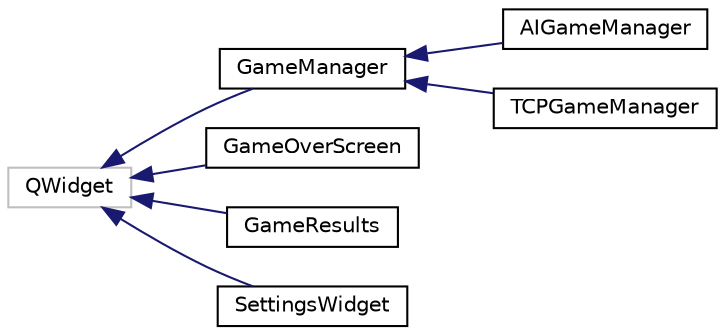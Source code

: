 digraph "Graphical Class Hierarchy"
{
  edge [fontname="Helvetica",fontsize="10",labelfontname="Helvetica",labelfontsize="10"];
  node [fontname="Helvetica",fontsize="10",shape=record];
  rankdir="LR";
  Node1 [label="QWidget",height=0.2,width=0.4,color="grey75", fillcolor="white", style="filled"];
  Node1 -> Node2 [dir="back",color="midnightblue",fontsize="10",style="solid",fontname="Helvetica"];
  Node2 [label="GameManager",height=0.2,width=0.4,color="black", fillcolor="white", style="filled",URL="$class_game_manager.html",tooltip="Class that handles game states and instanciates renderer and board. "];
  Node2 -> Node3 [dir="back",color="midnightblue",fontsize="10",style="solid",fontname="Helvetica"];
  Node3 [label="AIGameManager",height=0.2,width=0.4,color="black", fillcolor="white", style="filled",URL="$class_a_i_game_manager.html",tooltip="ai specific gamemanager "];
  Node2 -> Node4 [dir="back",color="midnightblue",fontsize="10",style="solid",fontname="Helvetica"];
  Node4 [label="TCPGameManager",height=0.2,width=0.4,color="black", fillcolor="white", style="filled",URL="$class_t_c_p_game_manager.html",tooltip="Gamemanager that handles Network game related tasks. "];
  Node1 -> Node5 [dir="back",color="midnightblue",fontsize="10",style="solid",fontname="Helvetica"];
  Node5 [label="GameOverScreen",height=0.2,width=0.4,color="black", fillcolor="white", style="filled",URL="$class_game_over_screen.html"];
  Node1 -> Node6 [dir="back",color="midnightblue",fontsize="10",style="solid",fontname="Helvetica"];
  Node6 [label="GameResults",height=0.2,width=0.4,color="black", fillcolor="white", style="filled",URL="$class_game_results.html",tooltip="show previous games "];
  Node1 -> Node7 [dir="back",color="midnightblue",fontsize="10",style="solid",fontname="Helvetica"];
  Node7 [label="SettingsWidget",height=0.2,width=0.4,color="black", fillcolor="white", style="filled",URL="$class_settings_widget.html"];
}
